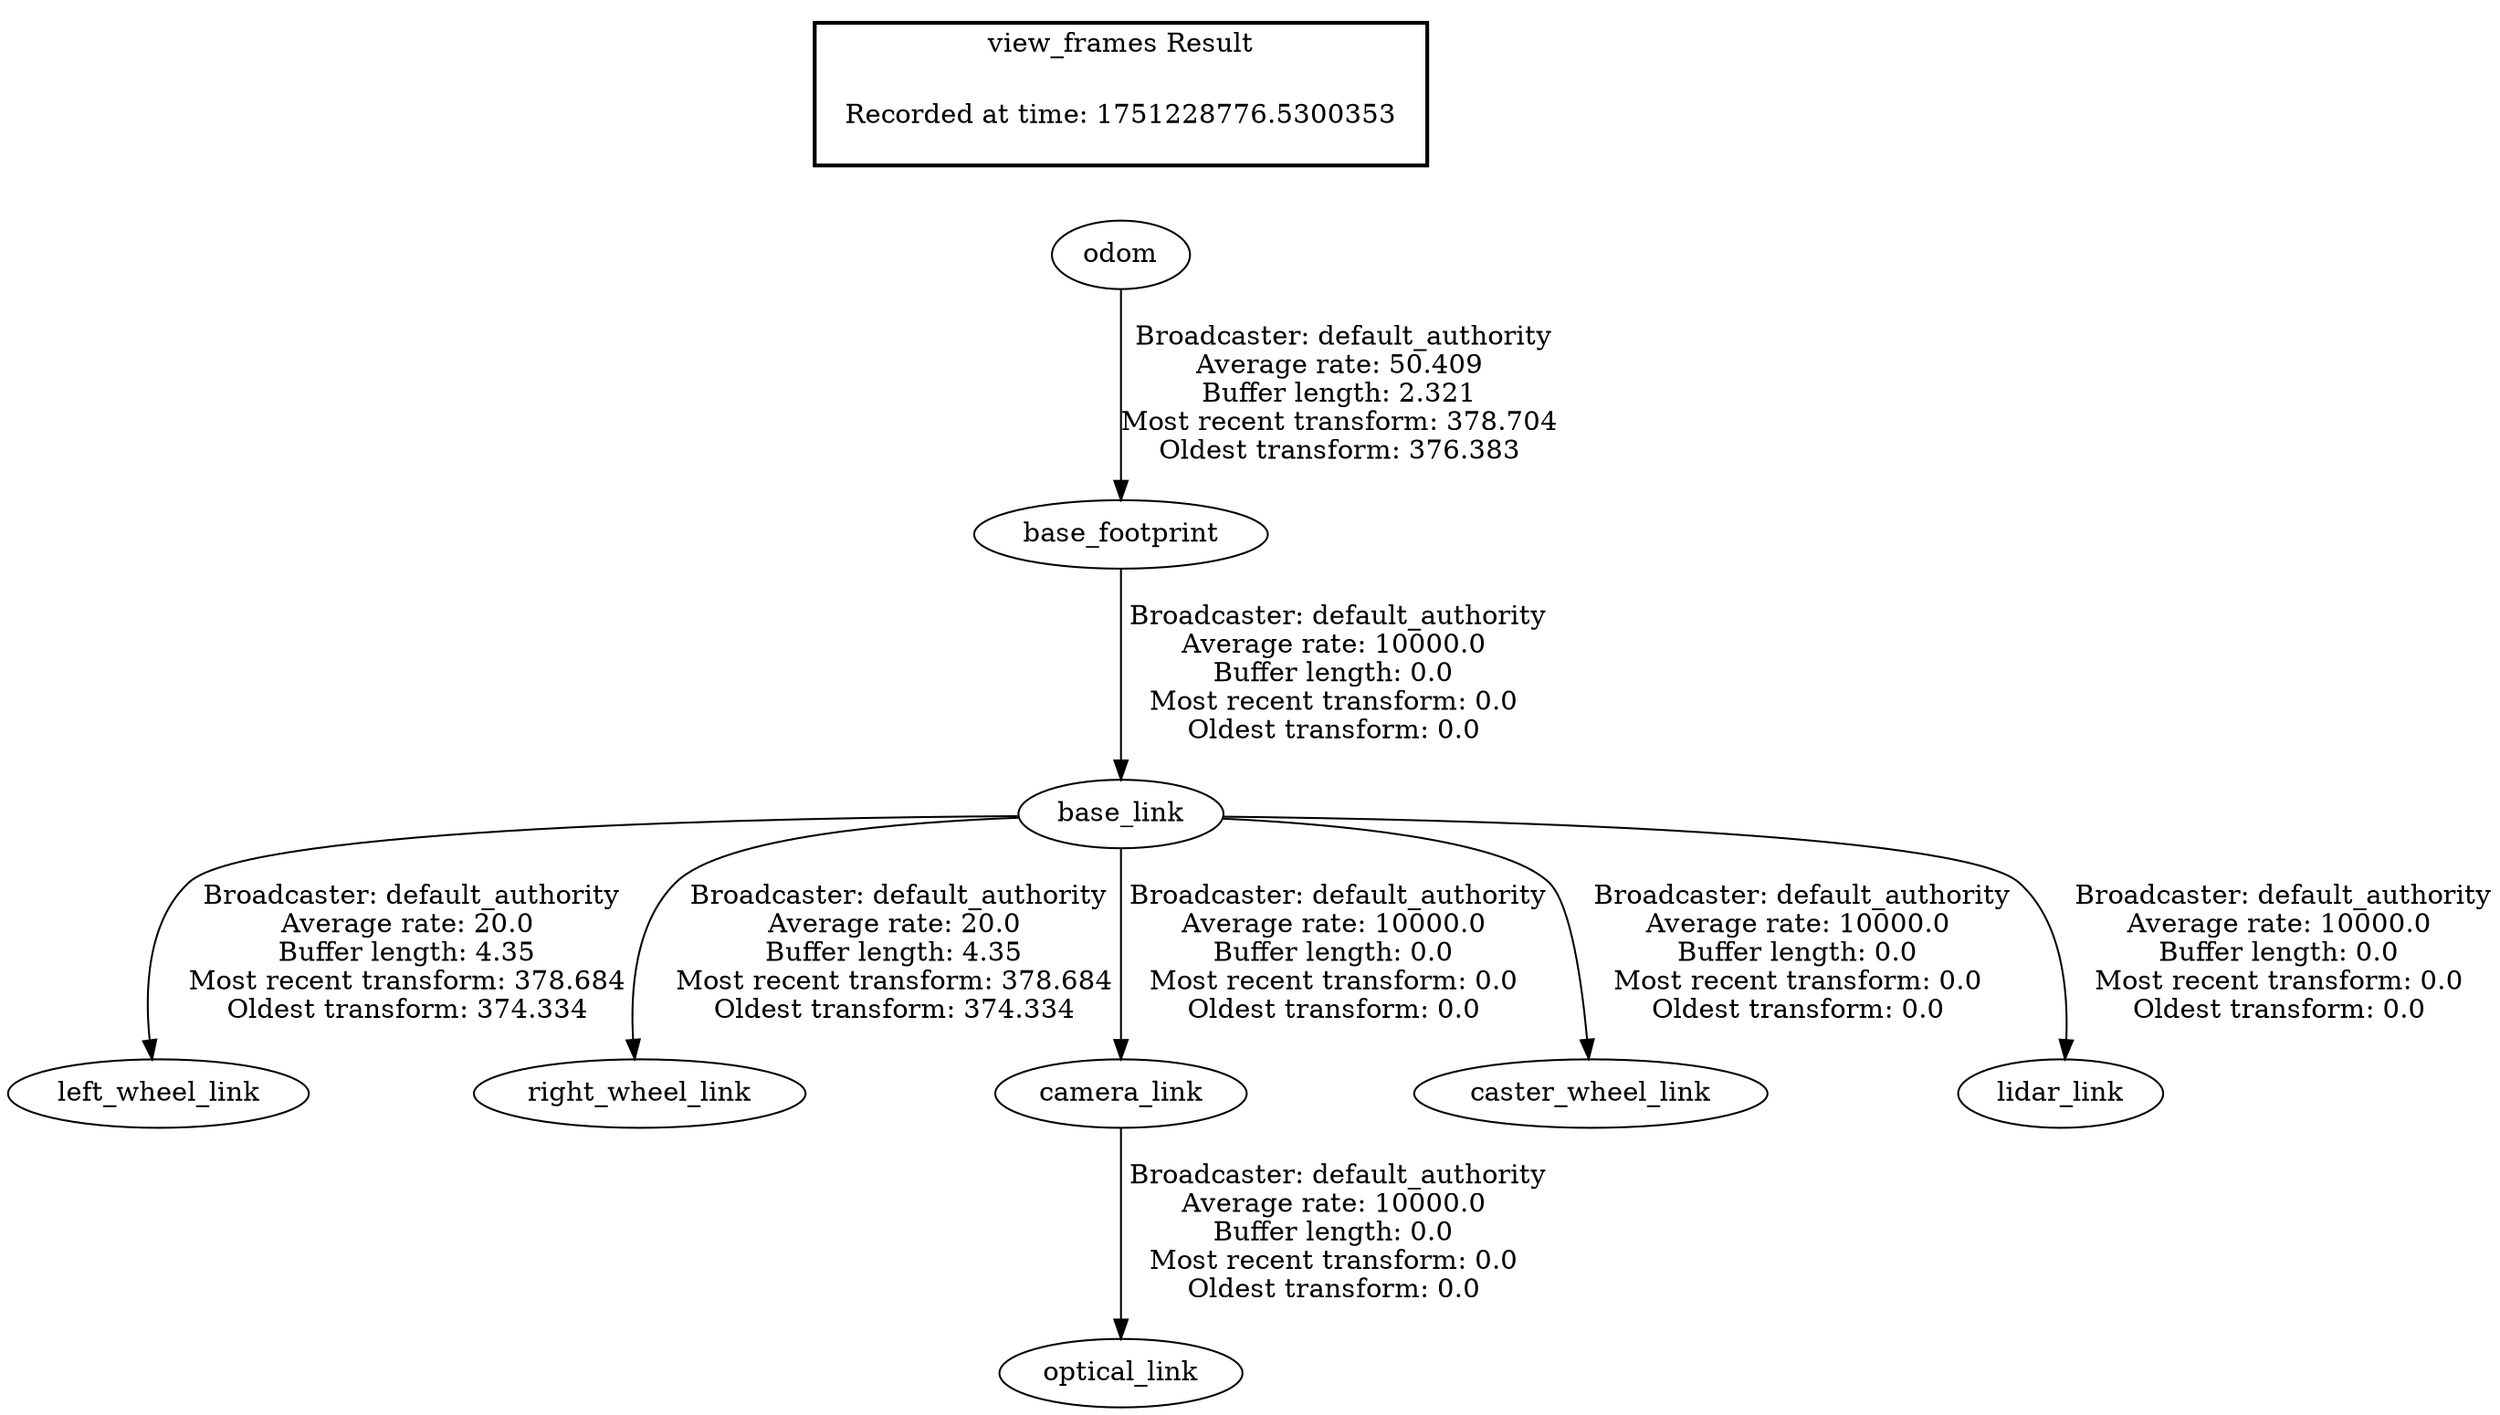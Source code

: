 digraph G {
"base_link" -> "left_wheel_link"[label=" Broadcaster: default_authority\nAverage rate: 20.0\nBuffer length: 4.35\nMost recent transform: 378.684\nOldest transform: 374.334\n"];
"base_footprint" -> "base_link"[label=" Broadcaster: default_authority\nAverage rate: 10000.0\nBuffer length: 0.0\nMost recent transform: 0.0\nOldest transform: 0.0\n"];
"base_link" -> "right_wheel_link"[label=" Broadcaster: default_authority\nAverage rate: 20.0\nBuffer length: 4.35\nMost recent transform: 378.684\nOldest transform: 374.334\n"];
"odom" -> "base_footprint"[label=" Broadcaster: default_authority\nAverage rate: 50.409\nBuffer length: 2.321\nMost recent transform: 378.704\nOldest transform: 376.383\n"];
"base_link" -> "camera_link"[label=" Broadcaster: default_authority\nAverage rate: 10000.0\nBuffer length: 0.0\nMost recent transform: 0.0\nOldest transform: 0.0\n"];
"base_link" -> "caster_wheel_link"[label=" Broadcaster: default_authority\nAverage rate: 10000.0\nBuffer length: 0.0\nMost recent transform: 0.0\nOldest transform: 0.0\n"];
"base_link" -> "lidar_link"[label=" Broadcaster: default_authority\nAverage rate: 10000.0\nBuffer length: 0.0\nMost recent transform: 0.0\nOldest transform: 0.0\n"];
"camera_link" -> "optical_link"[label=" Broadcaster: default_authority\nAverage rate: 10000.0\nBuffer length: 0.0\nMost recent transform: 0.0\nOldest transform: 0.0\n"];
edge [style=invis];
 subgraph cluster_legend { style=bold; color=black; label ="view_frames Result";
"Recorded at time: 1751228776.5300353"[ shape=plaintext ] ;
}->"odom";
}